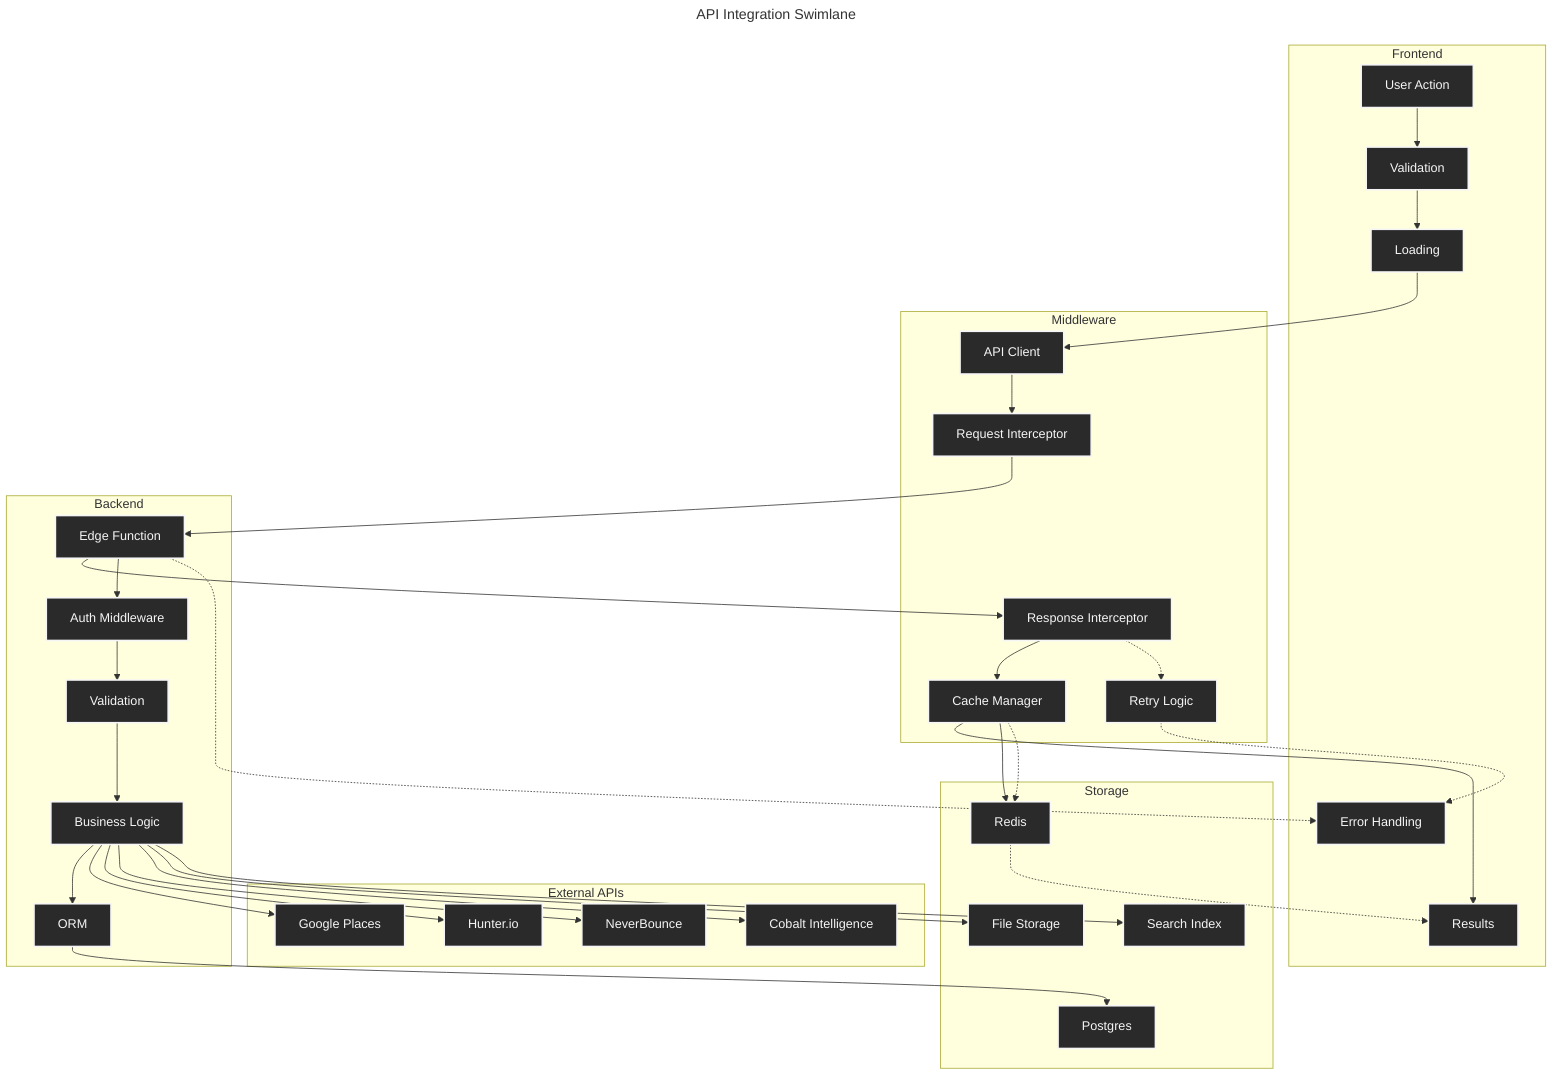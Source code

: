---
accTitle: ProspectPro API Integration Swimlane
accDescr: Interactions between frontend, middleware, backend, external services, and storage
domain: app-source
type: flowchart
title: API Integration Swimlane
index: ../../../../mmd-shared/config/index.md
---


%%{init: { "config": "docs/mmd-shared/config/mermaid.config.json" } }%%
flowchart TD
  classDef lane fill:#2a2a2a,stroke:#f5f5f5,color:#f5f5f5,stroke-width:2px

  subgraph frontend["Frontend"]
    UserAction["User Action"]
    FormValidation["Validation"]
    LoadingState["Loading"]
    ResultDisplay["Results"]
    ErrorHandling["Error Handling"]
  end

  subgraph middleware["Middleware"]
    APIClient["API Client"]
    RequestInterceptor["Request Interceptor"]
    ResponseInterceptor["Response Interceptor"]
    RetryLogic["Retry Logic"]
    CacheManager["Cache Manager"]
  end

  subgraph backend["Backend"]
    EdgeFunction["Edge Function"]
    AuthMiddleware["Auth Middleware"]
    ValidationLayer["Validation"]
    BusinessLogic["Business Logic"]
    DatabaseORM["ORM"]
  end

  subgraph external["External APIs"]
    GooglePlaces["Google Places"]
    HunterIO["Hunter.io"]
    NeverBounce["NeverBounce"]
    CobaltIntel["Cobalt Intelligence"]
  end

  subgraph storage["Storage"]
    PostgreSQL["Postgres"]
    FileStorage["File Storage"]
    Cache["Redis"]
    SearchIndex["Search Index"]
  end

  UserAction --> FormValidation --> LoadingState --> APIClient
  APIClient --> RequestInterceptor --> EdgeFunction
  EdgeFunction --> ResponseInterceptor --> CacheManager --> ResultDisplay
  EdgeFunction --> AuthMiddleware --> ValidationLayer --> BusinessLogic --> DatabaseORM
  BusinessLogic --> GooglePlaces
  BusinessLogic --> HunterIO
  BusinessLogic --> NeverBounce
  BusinessLogic --> CobaltIntel
  DatabaseORM --> PostgreSQL
  BusinessLogic --> FileStorage
  CacheManager --> Cache
  BusinessLogic --> SearchIndex
  ResponseInterceptor -.-> RetryLogic -.-> ErrorHandling
  EdgeFunction -.-> ErrorHandling
  CacheManager -.-> Cache -.-> ResultDisplay

  class UserAction,FormValidation,LoadingState,ResultDisplay,ErrorHandling lane
  class APIClient,RequestInterceptor,ResponseInterceptor,RetryLogic,CacheManager lane
  class EdgeFunction,AuthMiddleware,ValidationLayer,BusinessLogic,DatabaseORM lane
  class GooglePlaces,HunterIO,NeverBounce,CobaltIntel lane
  class PostgreSQL,FileStorage,Cache,SearchIndex lane

  click PostgreSQL "database-schema.mmd" "Inspect database schema"
  click BusinessLogic "prospect-discovery-journey.mmd" "Trace prospect journey"
  click APIClient "frontend-modules.mmd" "Review frontend modules"